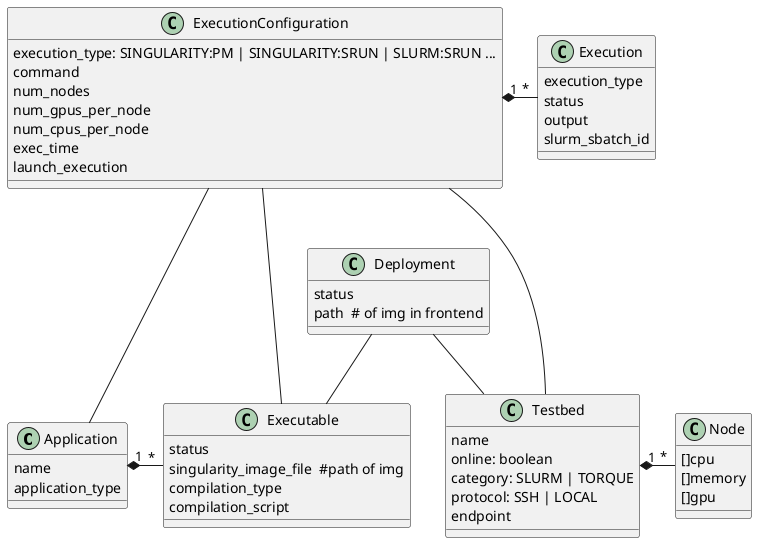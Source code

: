 @startuml

class Application {
  name
  application_type
}

class Executable {
  status
  singularity_image_file  #path of img
  compilation_type
  compilation_script
}

class Deployment {
  status
  path  # of img in frontend
}

class Testbed {
  name
  online: boolean
  category: SLURM | TORQUE
  protocol: SSH | LOCAL
  endpoint
}

class Node {
  []cpu
  []memory
  []gpu
}

class ExecutionConfiguration {
  execution_type: SINGULARITY:PM | SINGULARITY:SRUN | SLURM:SRUN ...
  command
  num_nodes
  num_gpus_per_node
  num_cpus_per_node
  exec_time
  launch_execution
}

class Execution {
  execution_type
  status
  output
  slurm_sbatch_id
  
}

Application "1" *- "*" Executable

Deployment  --  Testbed
Deployment --  Executable

ExecutionConfiguration ---  Application
ExecutionConfiguration ---  Executable
ExecutionConfiguration --- Testbed
ExecutionConfiguration "1" *- "*" Execution

Testbed "1" *- "*" Node

'Node "1" *- "*" CPU
'Node "1" *- "*" Memory
'Node "1" *- "*" GPU

@enduml
